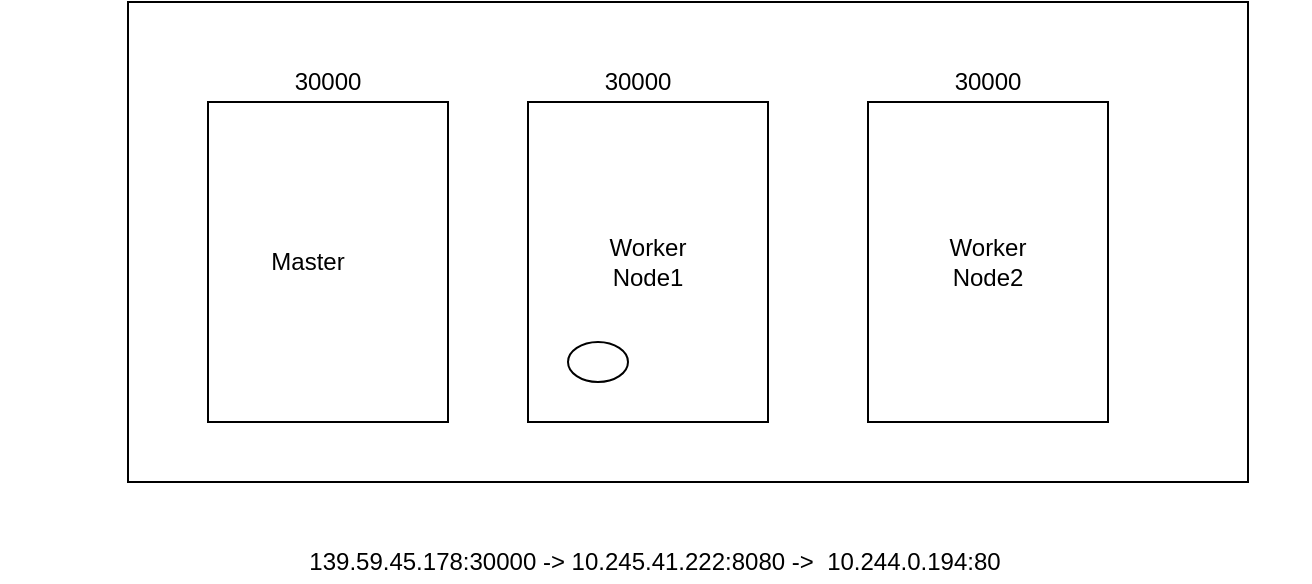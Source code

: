 <mxfile version="12.2.4" pages="1"><diagram id="7ivrRtsfcp-OuV94PyzZ" name="Page-1"><mxGraphModel dx="746" dy="292" grid="1" gridSize="10" guides="1" tooltips="1" connect="1" arrows="1" fold="1" page="1" pageScale="1" pageWidth="850" pageHeight="1100" math="0" shadow="0"><root><mxCell id="0"/><mxCell id="1" parent="0"/><mxCell id="3" value="" style="rounded=0;whiteSpace=wrap;html=1;" parent="1" vertex="1"><mxGeometry x="120" y="160" width="560" height="240" as="geometry"/></mxCell><mxCell id="4" value="" style="rounded=0;whiteSpace=wrap;html=1;" parent="1" vertex="1"><mxGeometry x="160" y="210" width="120" height="160" as="geometry"/></mxCell><mxCell id="5" value="" style="rounded=0;whiteSpace=wrap;html=1;" parent="1" vertex="1"><mxGeometry x="320" y="210" width="120" height="160" as="geometry"/></mxCell><mxCell id="6" value="" style="rounded=0;whiteSpace=wrap;html=1;" parent="1" vertex="1"><mxGeometry x="490" y="210" width="120" height="160" as="geometry"/></mxCell><mxCell id="7" value="Master" style="text;html=1;strokeColor=none;fillColor=none;align=center;verticalAlign=middle;whiteSpace=wrap;rounded=0;" parent="1" vertex="1"><mxGeometry x="190" y="280" width="40" height="20" as="geometry"/></mxCell><mxCell id="8" value="Worker Node1" style="text;html=1;strokeColor=none;fillColor=none;align=center;verticalAlign=middle;whiteSpace=wrap;rounded=0;" parent="1" vertex="1"><mxGeometry x="360" y="280" width="40" height="20" as="geometry"/></mxCell><mxCell id="9" value="Worker Node2" style="text;html=1;strokeColor=none;fillColor=none;align=center;verticalAlign=middle;whiteSpace=wrap;rounded=0;" parent="1" vertex="1"><mxGeometry x="530" y="280" width="40" height="20" as="geometry"/></mxCell><mxCell id="11" value="" style="ellipse;whiteSpace=wrap;html=1;" parent="1" vertex="1"><mxGeometry x="340" y="330" width="30" height="20" as="geometry"/></mxCell><mxCell id="14" value="30000" style="text;html=1;strokeColor=none;fillColor=none;align=center;verticalAlign=middle;whiteSpace=wrap;rounded=0;" parent="1" vertex="1"><mxGeometry x="200" y="190" width="40" height="20" as="geometry"/></mxCell><mxCell id="16" value="30000" style="text;html=1;strokeColor=none;fillColor=none;align=center;verticalAlign=middle;whiteSpace=wrap;rounded=0;" parent="1" vertex="1"><mxGeometry x="355" y="190" width="40" height="20" as="geometry"/></mxCell><mxCell id="18" value="30000" style="text;html=1;strokeColor=none;fillColor=none;align=center;verticalAlign=middle;whiteSpace=wrap;rounded=0;" parent="1" vertex="1"><mxGeometry x="530" y="190" width="40" height="20" as="geometry"/></mxCell><mxCell id="19" value="139.59.45.178:30000 -&amp;gt;&amp;nbsp;10.245.41.222:8080 -&amp;gt;&amp;nbsp;&amp;nbsp;10.244.0.194:80" style="text;html=1;strokeColor=none;fillColor=none;align=center;verticalAlign=middle;whiteSpace=wrap;rounded=0;" parent="1" vertex="1"><mxGeometry x="56" y="430" width="655" height="20" as="geometry"/></mxCell></root></mxGraphModel></diagram></mxfile>
